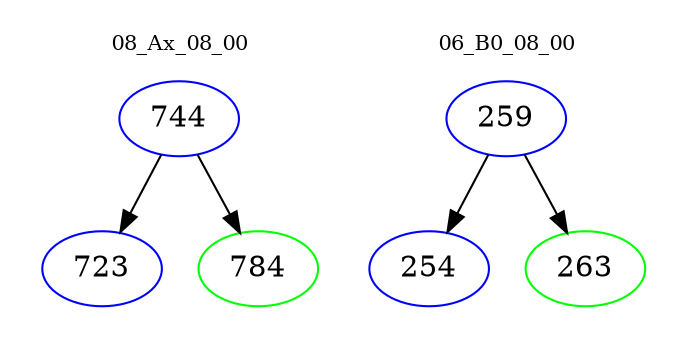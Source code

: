 digraph{
subgraph cluster_0 {
color = white
label = "08_Ax_08_00";
fontsize=10;
T0_744 [label="744", color="blue"]
T0_744 -> T0_723 [color="black"]
T0_723 [label="723", color="blue"]
T0_744 -> T0_784 [color="black"]
T0_784 [label="784", color="green"]
}
subgraph cluster_1 {
color = white
label = "06_B0_08_00";
fontsize=10;
T1_259 [label="259", color="blue"]
T1_259 -> T1_254 [color="black"]
T1_254 [label="254", color="blue"]
T1_259 -> T1_263 [color="black"]
T1_263 [label="263", color="green"]
}
}

